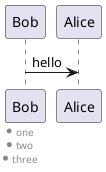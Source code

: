 {
  "sha1": "h9kjdofguci22oflsfzzfgfkf7ahp8o",
  "insertion": {
    "when": "2024-06-03T18:59:29.327Z",
    "url": "https://github.com/plantuml/plantuml/issues/1305",
    "user": "plantuml@gmail.com"
  }
}
@startuml
Bob -> Alice : hello

left footer
* one
* two
* three
endfooter
@enduml
